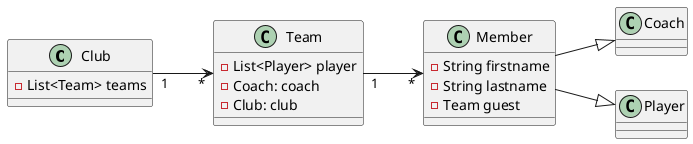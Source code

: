 @startuml

left to right direction

class Club{
    -List<Team> teams
}
class Member{
    -String firstname
    -String lastname
    -Team guest
}
class Coach{

}

class Player{

}
class Team{
    -List<Player> player
    -Coach: coach
    -Club: club
}

Club"1"-->"*"Team
Team"1"-->"*"Member
Member --|> Coach
Member --|> Player

@enduml